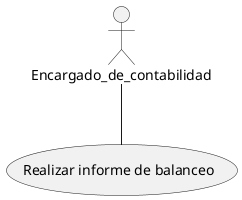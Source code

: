 @startuml 8. Elaborar Informe de balanceo

actor Encargado_de_contabilidad



Encargado_de_contabilidad -- (Realizar informe de balanceo)




@enduml